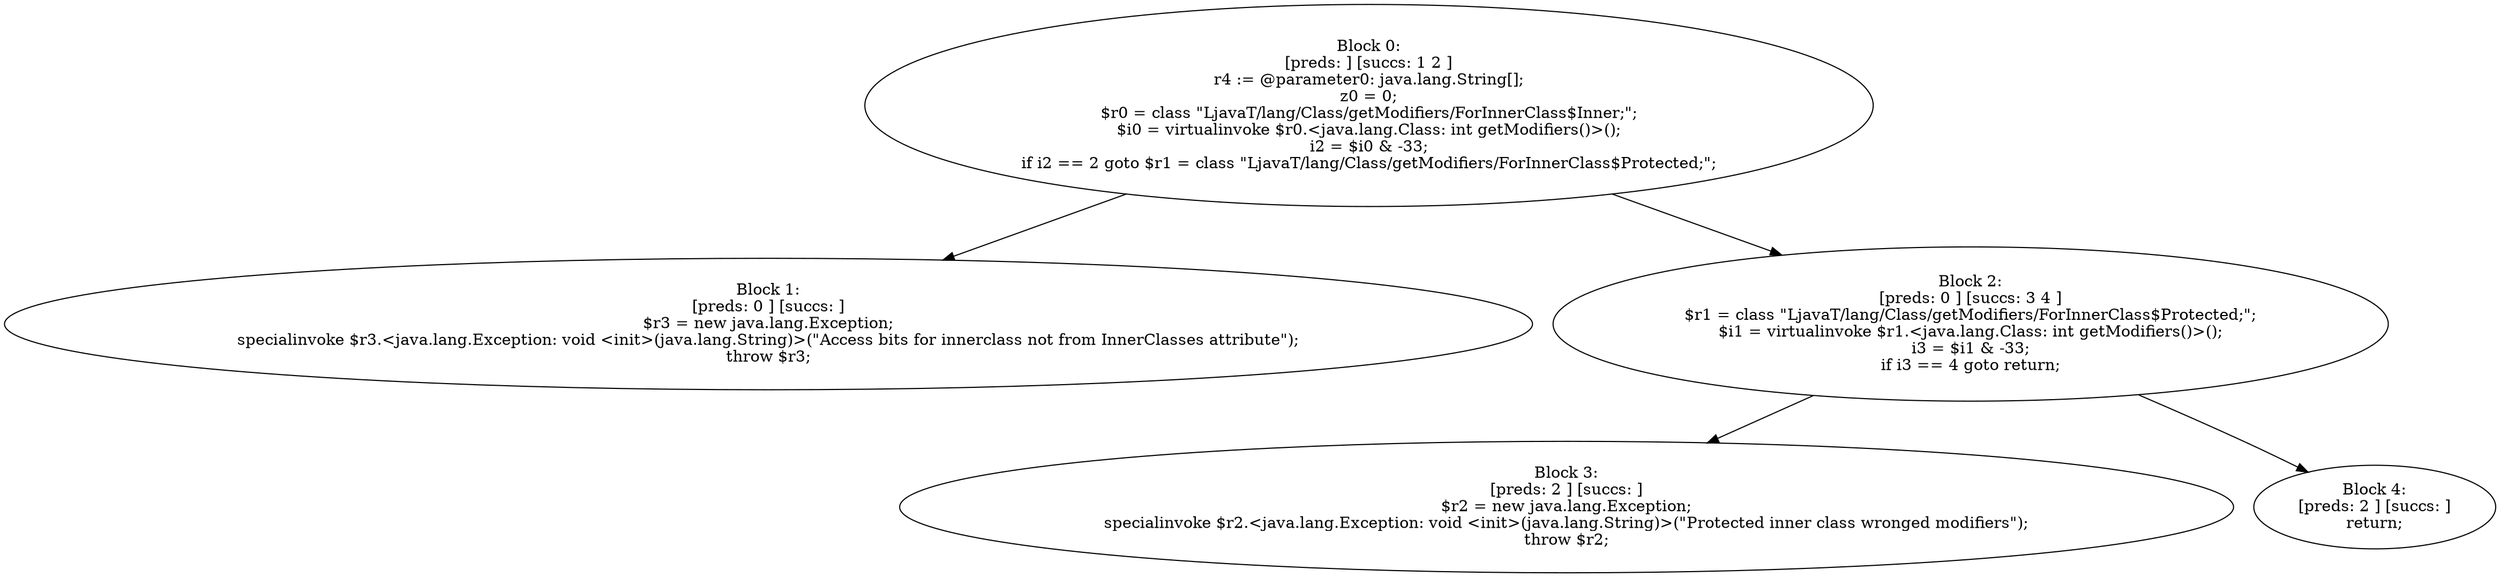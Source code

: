 digraph "unitGraph" {
    "Block 0:
[preds: ] [succs: 1 2 ]
r4 := @parameter0: java.lang.String[];
z0 = 0;
$r0 = class \"LjavaT/lang/Class/getModifiers/ForInnerClass$Inner;\";
$i0 = virtualinvoke $r0.<java.lang.Class: int getModifiers()>();
i2 = $i0 & -33;
if i2 == 2 goto $r1 = class \"LjavaT/lang/Class/getModifiers/ForInnerClass$Protected;\";
"
    "Block 1:
[preds: 0 ] [succs: ]
$r3 = new java.lang.Exception;
specialinvoke $r3.<java.lang.Exception: void <init>(java.lang.String)>(\"Access bits for innerclass not from InnerClasses attribute\");
throw $r3;
"
    "Block 2:
[preds: 0 ] [succs: 3 4 ]
$r1 = class \"LjavaT/lang/Class/getModifiers/ForInnerClass$Protected;\";
$i1 = virtualinvoke $r1.<java.lang.Class: int getModifiers()>();
i3 = $i1 & -33;
if i3 == 4 goto return;
"
    "Block 3:
[preds: 2 ] [succs: ]
$r2 = new java.lang.Exception;
specialinvoke $r2.<java.lang.Exception: void <init>(java.lang.String)>(\"Protected inner class wronged modifiers\");
throw $r2;
"
    "Block 4:
[preds: 2 ] [succs: ]
return;
"
    "Block 0:
[preds: ] [succs: 1 2 ]
r4 := @parameter0: java.lang.String[];
z0 = 0;
$r0 = class \"LjavaT/lang/Class/getModifiers/ForInnerClass$Inner;\";
$i0 = virtualinvoke $r0.<java.lang.Class: int getModifiers()>();
i2 = $i0 & -33;
if i2 == 2 goto $r1 = class \"LjavaT/lang/Class/getModifiers/ForInnerClass$Protected;\";
"->"Block 1:
[preds: 0 ] [succs: ]
$r3 = new java.lang.Exception;
specialinvoke $r3.<java.lang.Exception: void <init>(java.lang.String)>(\"Access bits for innerclass not from InnerClasses attribute\");
throw $r3;
";
    "Block 0:
[preds: ] [succs: 1 2 ]
r4 := @parameter0: java.lang.String[];
z0 = 0;
$r0 = class \"LjavaT/lang/Class/getModifiers/ForInnerClass$Inner;\";
$i0 = virtualinvoke $r0.<java.lang.Class: int getModifiers()>();
i2 = $i0 & -33;
if i2 == 2 goto $r1 = class \"LjavaT/lang/Class/getModifiers/ForInnerClass$Protected;\";
"->"Block 2:
[preds: 0 ] [succs: 3 4 ]
$r1 = class \"LjavaT/lang/Class/getModifiers/ForInnerClass$Protected;\";
$i1 = virtualinvoke $r1.<java.lang.Class: int getModifiers()>();
i3 = $i1 & -33;
if i3 == 4 goto return;
";
    "Block 2:
[preds: 0 ] [succs: 3 4 ]
$r1 = class \"LjavaT/lang/Class/getModifiers/ForInnerClass$Protected;\";
$i1 = virtualinvoke $r1.<java.lang.Class: int getModifiers()>();
i3 = $i1 & -33;
if i3 == 4 goto return;
"->"Block 3:
[preds: 2 ] [succs: ]
$r2 = new java.lang.Exception;
specialinvoke $r2.<java.lang.Exception: void <init>(java.lang.String)>(\"Protected inner class wronged modifiers\");
throw $r2;
";
    "Block 2:
[preds: 0 ] [succs: 3 4 ]
$r1 = class \"LjavaT/lang/Class/getModifiers/ForInnerClass$Protected;\";
$i1 = virtualinvoke $r1.<java.lang.Class: int getModifiers()>();
i3 = $i1 & -33;
if i3 == 4 goto return;
"->"Block 4:
[preds: 2 ] [succs: ]
return;
";
}
